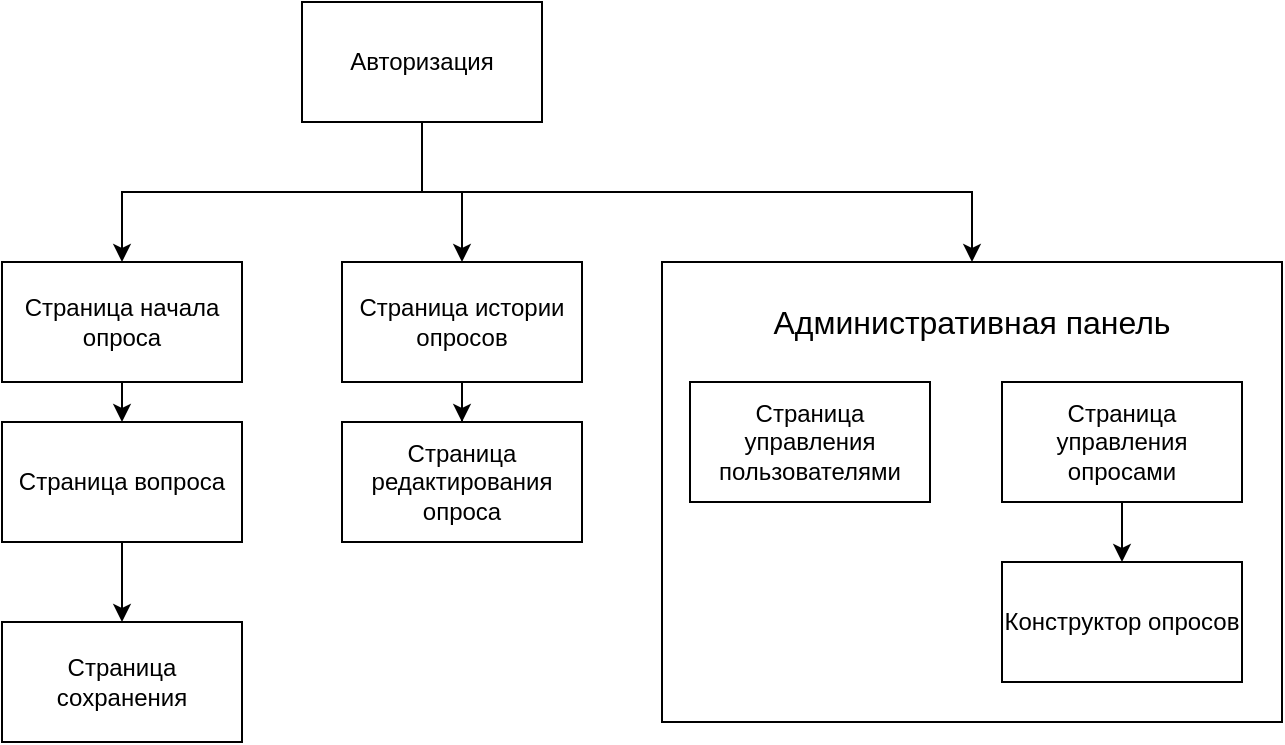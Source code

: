 <mxfile version="22.1.16" type="device">
  <diagram name="Страница — 1" id="XUI6R_l1Mw74AGJ2dQFU">
    <mxGraphModel dx="954" dy="640" grid="1" gridSize="10" guides="1" tooltips="1" connect="1" arrows="1" fold="1" page="1" pageScale="1" pageWidth="827" pageHeight="1169" math="0" shadow="0">
      <root>
        <mxCell id="0" />
        <mxCell id="1" parent="0" />
        <mxCell id="WAJDrrt512jnv1mqTG8D-13" value="" style="rounded=0;whiteSpace=wrap;html=1;shadow=0;" vertex="1" parent="1">
          <mxGeometry x="400" y="250" width="310" height="230" as="geometry" />
        </mxCell>
        <mxCell id="WAJDrrt512jnv1mqTG8D-5" style="edgeStyle=orthogonalEdgeStyle;rounded=0;orthogonalLoop=1;jettySize=auto;html=1;exitX=0.5;exitY=1;exitDx=0;exitDy=0;entryX=0.5;entryY=0;entryDx=0;entryDy=0;" edge="1" parent="1" source="WAJDrrt512jnv1mqTG8D-1" target="WAJDrrt512jnv1mqTG8D-2">
          <mxGeometry relative="1" as="geometry" />
        </mxCell>
        <mxCell id="WAJDrrt512jnv1mqTG8D-16" style="edgeStyle=orthogonalEdgeStyle;rounded=0;orthogonalLoop=1;jettySize=auto;html=1;exitX=0.5;exitY=1;exitDx=0;exitDy=0;" edge="1" parent="1" source="WAJDrrt512jnv1mqTG8D-1" target="WAJDrrt512jnv1mqTG8D-9">
          <mxGeometry relative="1" as="geometry" />
        </mxCell>
        <mxCell id="WAJDrrt512jnv1mqTG8D-18" style="edgeStyle=orthogonalEdgeStyle;rounded=0;orthogonalLoop=1;jettySize=auto;html=1;exitX=0.5;exitY=1;exitDx=0;exitDy=0;entryX=0.5;entryY=0;entryDx=0;entryDy=0;" edge="1" parent="1" source="WAJDrrt512jnv1mqTG8D-1" target="WAJDrrt512jnv1mqTG8D-13">
          <mxGeometry relative="1" as="geometry" />
        </mxCell>
        <mxCell id="WAJDrrt512jnv1mqTG8D-1" value="Авторизация" style="rounded=0;whiteSpace=wrap;html=1;" vertex="1" parent="1">
          <mxGeometry x="220" y="120" width="120" height="60" as="geometry" />
        </mxCell>
        <mxCell id="WAJDrrt512jnv1mqTG8D-6" style="edgeStyle=none;rounded=0;orthogonalLoop=1;jettySize=auto;html=1;exitX=0.5;exitY=1;exitDx=0;exitDy=0;" edge="1" parent="1" source="WAJDrrt512jnv1mqTG8D-2" target="WAJDrrt512jnv1mqTG8D-3">
          <mxGeometry relative="1" as="geometry" />
        </mxCell>
        <mxCell id="WAJDrrt512jnv1mqTG8D-2" value="Страница начала опроса" style="rounded=0;whiteSpace=wrap;html=1;" vertex="1" parent="1">
          <mxGeometry x="70" y="250" width="120" height="60" as="geometry" />
        </mxCell>
        <mxCell id="WAJDrrt512jnv1mqTG8D-7" style="edgeStyle=none;rounded=0;orthogonalLoop=1;jettySize=auto;html=1;exitX=0.5;exitY=1;exitDx=0;exitDy=0;" edge="1" parent="1" source="WAJDrrt512jnv1mqTG8D-3" target="WAJDrrt512jnv1mqTG8D-4">
          <mxGeometry relative="1" as="geometry" />
        </mxCell>
        <mxCell id="WAJDrrt512jnv1mqTG8D-3" value="Страница вопроса" style="rounded=0;whiteSpace=wrap;html=1;" vertex="1" parent="1">
          <mxGeometry x="70" y="330" width="120" height="60" as="geometry" />
        </mxCell>
        <mxCell id="WAJDrrt512jnv1mqTG8D-4" value="Страница сохранения" style="rounded=0;whiteSpace=wrap;html=1;" vertex="1" parent="1">
          <mxGeometry x="70" y="430" width="120" height="60" as="geometry" />
        </mxCell>
        <mxCell id="WAJDrrt512jnv1mqTG8D-17" style="edgeStyle=orthogonalEdgeStyle;rounded=0;orthogonalLoop=1;jettySize=auto;html=1;exitX=0.5;exitY=1;exitDx=0;exitDy=0;" edge="1" parent="1" source="WAJDrrt512jnv1mqTG8D-9" target="WAJDrrt512jnv1mqTG8D-10">
          <mxGeometry relative="1" as="geometry" />
        </mxCell>
        <mxCell id="WAJDrrt512jnv1mqTG8D-9" value="Страница истории опросов" style="rounded=0;whiteSpace=wrap;html=1;" vertex="1" parent="1">
          <mxGeometry x="240" y="250" width="120" height="60" as="geometry" />
        </mxCell>
        <mxCell id="WAJDrrt512jnv1mqTG8D-10" value="Страница редактирования опроса" style="rounded=0;whiteSpace=wrap;html=1;" vertex="1" parent="1">
          <mxGeometry x="240" y="330" width="120" height="60" as="geometry" />
        </mxCell>
        <mxCell id="WAJDrrt512jnv1mqTG8D-11" value="Страница управления пользователями" style="rounded=0;whiteSpace=wrap;html=1;" vertex="1" parent="1">
          <mxGeometry x="414" y="310" width="120" height="60" as="geometry" />
        </mxCell>
        <mxCell id="WAJDrrt512jnv1mqTG8D-19" style="edgeStyle=orthogonalEdgeStyle;rounded=0;orthogonalLoop=1;jettySize=auto;html=1;exitX=0.5;exitY=1;exitDx=0;exitDy=0;entryX=0.5;entryY=0;entryDx=0;entryDy=0;" edge="1" parent="1" source="WAJDrrt512jnv1mqTG8D-12" target="WAJDrrt512jnv1mqTG8D-14">
          <mxGeometry relative="1" as="geometry" />
        </mxCell>
        <mxCell id="WAJDrrt512jnv1mqTG8D-12" value="Страница управления опросами" style="rounded=0;whiteSpace=wrap;html=1;" vertex="1" parent="1">
          <mxGeometry x="570" y="310" width="120" height="60" as="geometry" />
        </mxCell>
        <mxCell id="WAJDrrt512jnv1mqTG8D-14" value="Конструктор опросов" style="rounded=0;whiteSpace=wrap;html=1;" vertex="1" parent="1">
          <mxGeometry x="570" y="400" width="120" height="60" as="geometry" />
        </mxCell>
        <mxCell id="WAJDrrt512jnv1mqTG8D-20" value="Административная панель" style="text;strokeColor=none;align=center;fillColor=none;html=1;verticalAlign=middle;whiteSpace=wrap;rounded=0;labelBorderColor=none;fontSize=16;" vertex="1" parent="1">
          <mxGeometry x="420" y="265" width="270" height="30" as="geometry" />
        </mxCell>
      </root>
    </mxGraphModel>
  </diagram>
</mxfile>
